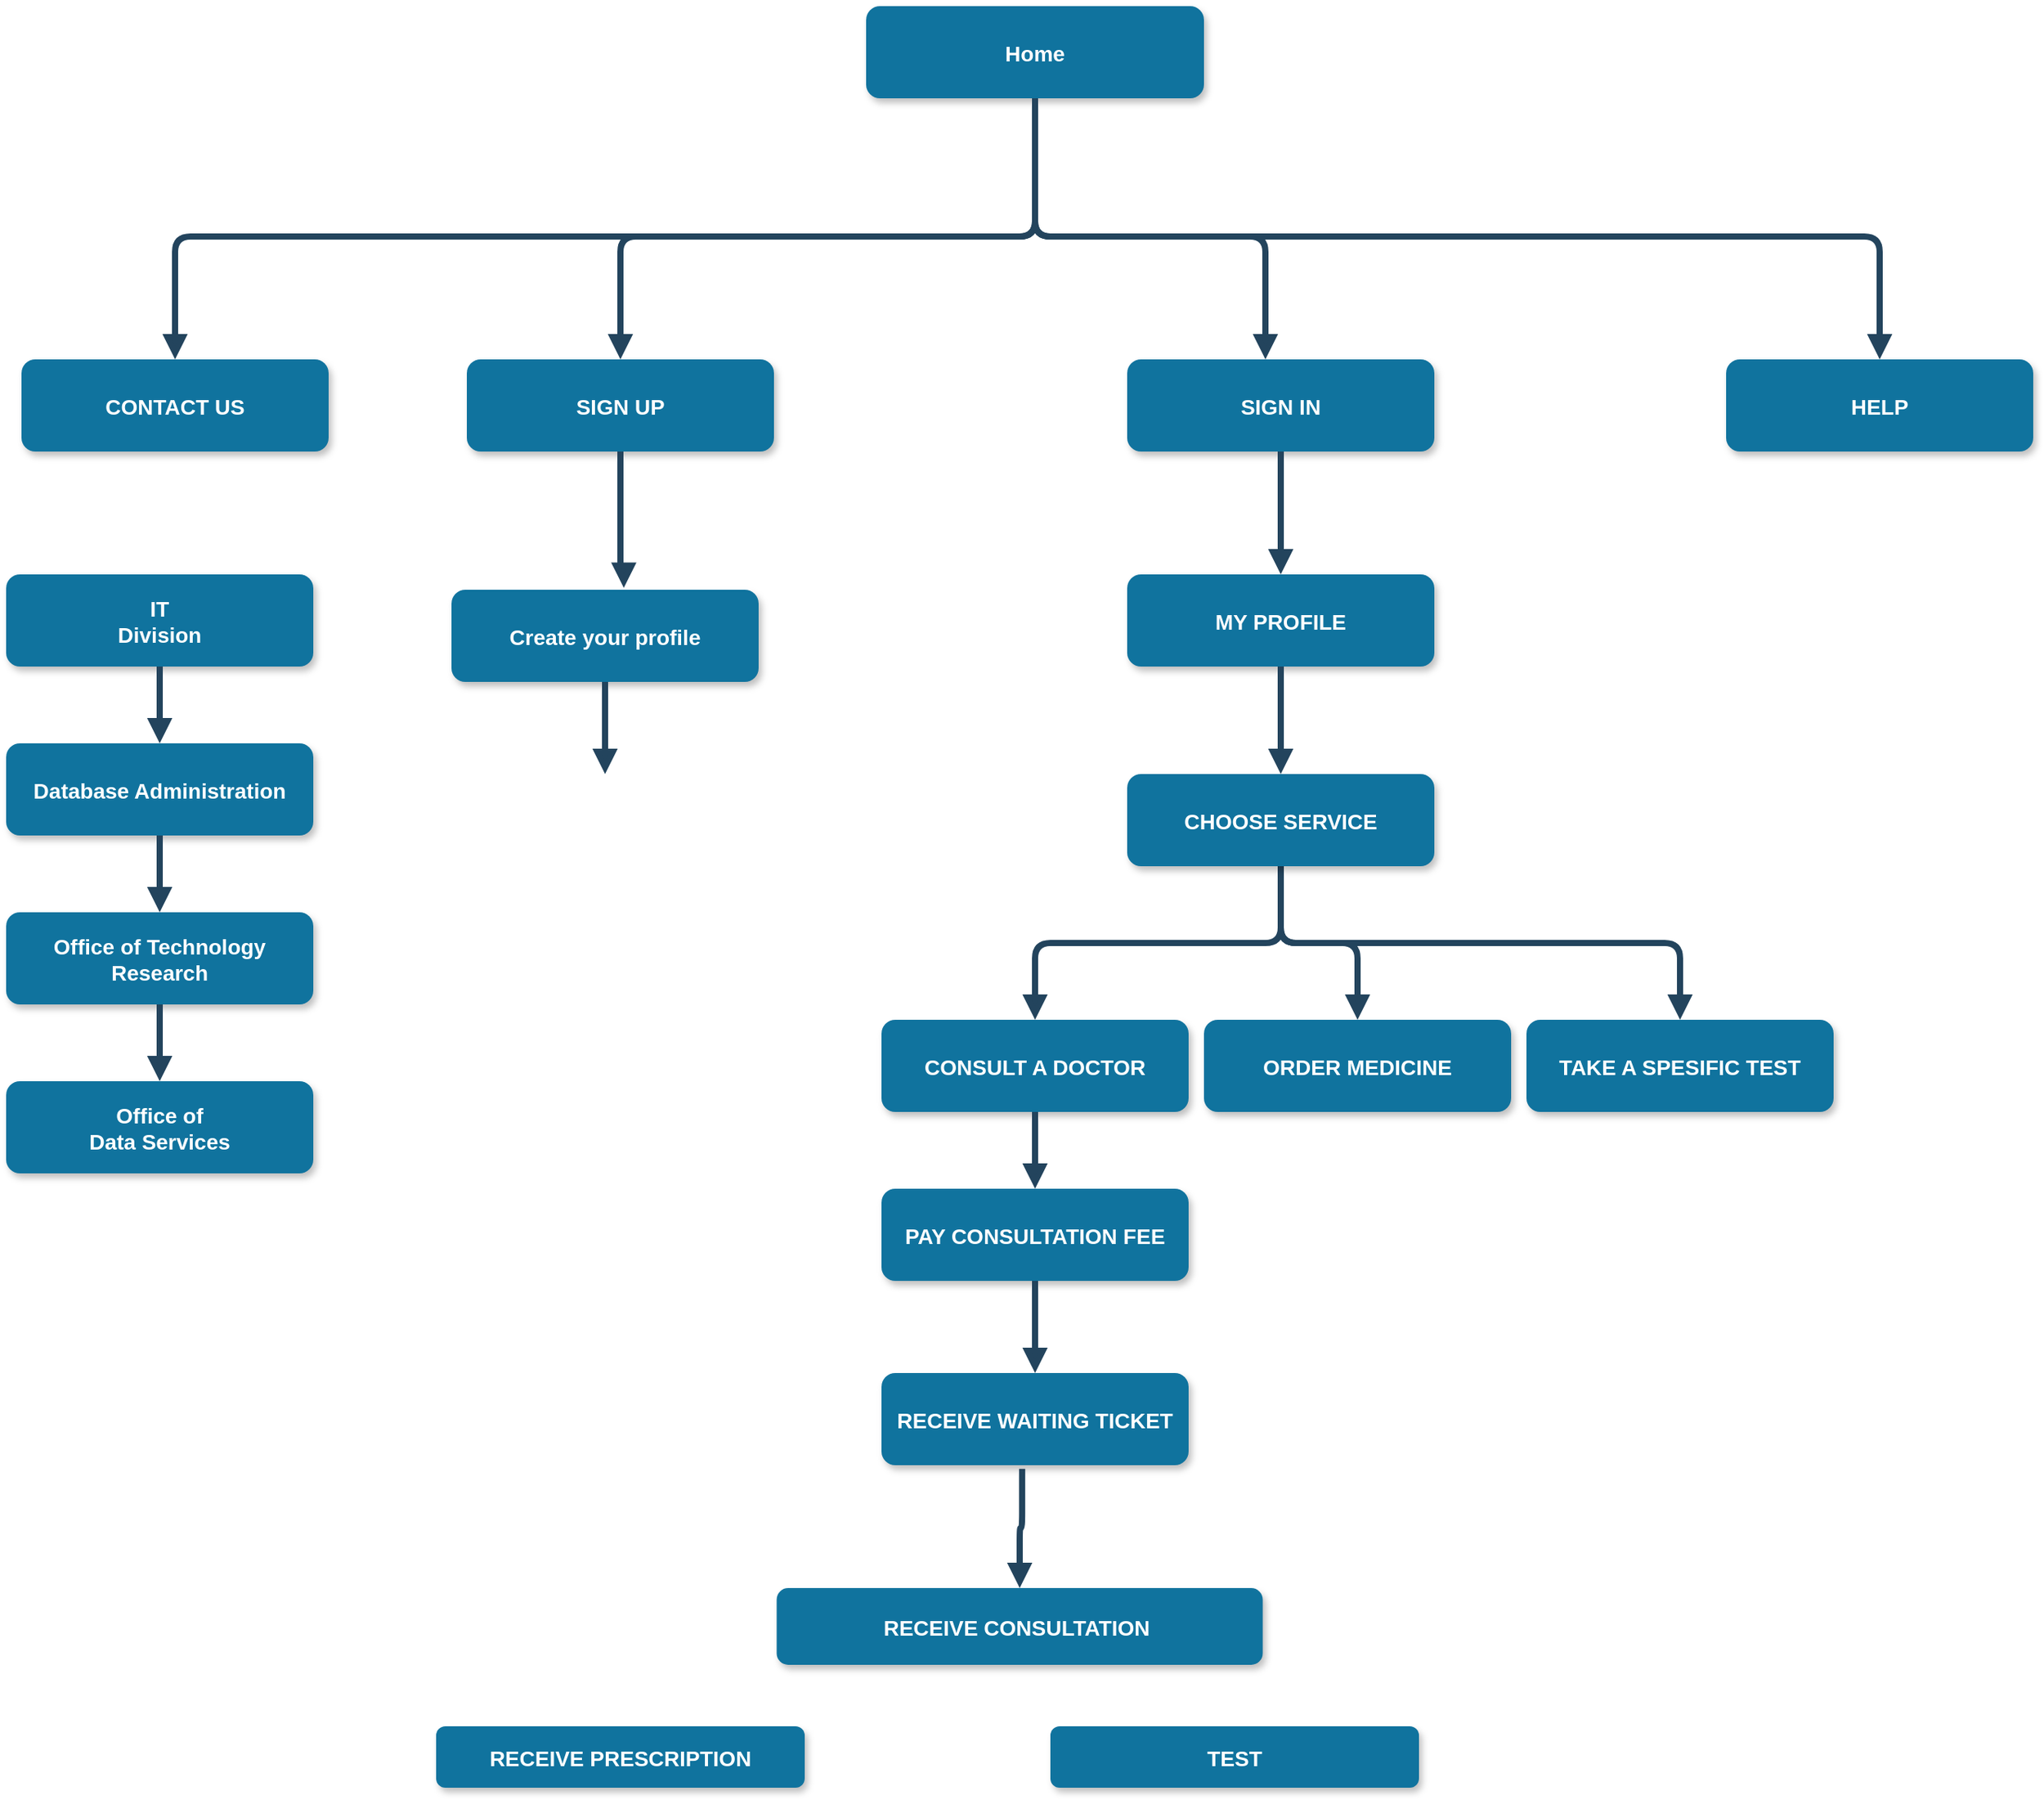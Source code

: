 <mxfile version="20.8.20" type="device"><diagram name="Page-1" id="97916047-d0de-89f5-080d-49f4d83e522f"><mxGraphModel dx="1454" dy="2082.5" grid="1" gridSize="10" guides="1" tooltips="1" connect="1" arrows="1" fold="1" page="1" pageScale="1.5" pageWidth="1169" pageHeight="827" background="none" math="0" shadow="0"><root><mxCell id="0"/><mxCell id="1" parent="0"/><mxCell id="3" value="Home" style="rounded=1;fillColor=#10739E;strokeColor=none;shadow=1;gradientColor=none;fontStyle=1;fontColor=#FFFFFF;fontSize=14;" parent="1" vertex="1"><mxGeometry x="770" y="-20" width="220" height="60" as="geometry"/></mxCell><mxCell id="4" value="CONTACT US" style="rounded=1;fillColor=#10739E;strokeColor=none;shadow=1;gradientColor=none;fontStyle=1;fontColor=#FFFFFF;fontSize=14;" parent="1" vertex="1"><mxGeometry x="220" y="210" width="200" height="60" as="geometry"/></mxCell><mxCell id="5" value="SIGN UP" style="rounded=1;fillColor=#10739E;strokeColor=none;shadow=1;gradientColor=none;fontStyle=1;fontColor=#FFFFFF;fontSize=14;" parent="1" vertex="1"><mxGeometry x="510" y="210" width="200" height="60" as="geometry"/></mxCell><mxCell id="6" value="SIGN IN" style="rounded=1;fillColor=#10739E;strokeColor=none;shadow=1;gradientColor=none;fontStyle=1;fontColor=#FFFFFF;fontSize=14;" parent="1" vertex="1"><mxGeometry x="940" y="210" width="200" height="60" as="geometry"/></mxCell><mxCell id="8" value="Create your profile" style="rounded=1;fillColor=#10739E;strokeColor=none;shadow=1;gradientColor=none;fontStyle=1;fontColor=#FFFFFF;fontSize=14;" parent="1" vertex="1"><mxGeometry x="500" y="360" width="200" height="60" as="geometry"/></mxCell><mxCell id="13" value="IT&#10;Division" style="rounded=1;fillColor=#10739E;strokeColor=none;shadow=1;gradientColor=none;fontStyle=1;fontColor=#FFFFFF;fontSize=14;" parent="1" vertex="1"><mxGeometry x="210" y="350" width="200" height="60" as="geometry"/></mxCell><mxCell id="14" value="Database Administration" style="rounded=1;fillColor=#10739E;strokeColor=none;shadow=1;gradientColor=none;fontStyle=1;fontColor=#FFFFFF;fontSize=14;" parent="1" vertex="1"><mxGeometry x="210" y="460" width="200" height="60" as="geometry"/></mxCell><mxCell id="15" value="Office of Technology &#10;Research" style="rounded=1;fillColor=#10739E;strokeColor=none;shadow=1;gradientColor=none;fontStyle=1;fontColor=#FFFFFF;fontSize=14;" parent="1" vertex="1"><mxGeometry x="210" y="570" width="200" height="60" as="geometry"/></mxCell><mxCell id="16" value="Office of&#10;Data Services" style="rounded=1;fillColor=#10739E;strokeColor=none;shadow=1;gradientColor=none;fontStyle=1;fontColor=#FFFFFF;fontSize=14;" parent="1" vertex="1"><mxGeometry x="210" y="680" width="200" height="60" as="geometry"/></mxCell><mxCell id="23" value="MY PROFILE" style="rounded=1;fillColor=#10739E;strokeColor=none;shadow=1;gradientColor=none;fontStyle=1;fontColor=#FFFFFF;fontSize=14;" parent="1" vertex="1"><mxGeometry x="940" y="350" width="200" height="60" as="geometry"/></mxCell><mxCell id="24" value="CONSULT A DOCTOR" style="rounded=1;fillColor=#10739E;strokeColor=none;shadow=1;gradientColor=none;fontStyle=1;fontColor=#FFFFFF;fontSize=14;" parent="1" vertex="1"><mxGeometry x="780" y="640" width="200" height="60" as="geometry"/></mxCell><mxCell id="25" value="ORDER MEDICINE" style="rounded=1;fillColor=#10739E;strokeColor=none;shadow=1;gradientColor=none;fontStyle=1;fontColor=#FFFFFF;fontSize=14;" parent="1" vertex="1"><mxGeometry x="990" y="640" width="200" height="60" as="geometry"/></mxCell><mxCell id="26" value="TAKE A SPESIFIC TEST" style="rounded=1;fillColor=#10739E;strokeColor=none;shadow=1;gradientColor=none;fontStyle=1;fontColor=#FFFFFF;fontSize=14;" parent="1" vertex="1"><mxGeometry x="1200" y="640" width="200" height="60" as="geometry"/></mxCell><mxCell id="30" value="" style="edgeStyle=elbowEdgeStyle;elbow=vertical;strokeWidth=4;endArrow=block;endFill=1;fontStyle=1;strokeColor=#23445D;" parent="1" source="3" target="5" edge="1"><mxGeometry x="120" y="-40" width="100" height="100" as="geometry"><mxPoint x="120" y="60" as="sourcePoint"/><mxPoint x="220" y="-40" as="targetPoint"/><Array as="points"><mxPoint x="750" y="130"/></Array></mxGeometry></mxCell><mxCell id="31" value="" style="edgeStyle=elbowEdgeStyle;elbow=vertical;strokeWidth=4;endArrow=block;endFill=1;fontStyle=1;strokeColor=#23445D;" parent="1" source="3" target="4" edge="1"><mxGeometry x="120" y="-40" width="100" height="100" as="geometry"><mxPoint x="120" y="60" as="sourcePoint"/><mxPoint x="220" y="-40" as="targetPoint"/><Array as="points"><mxPoint x="720" y="130"/><mxPoint x="870" y="130"/></Array></mxGeometry></mxCell><mxCell id="32" value="" style="edgeStyle=elbowEdgeStyle;elbow=vertical;strokeWidth=4;endArrow=block;endFill=1;fontStyle=1;strokeColor=#23445D;" parent="1" source="3" target="6" edge="1"><mxGeometry x="120" y="-40" width="100" height="100" as="geometry"><mxPoint x="120" y="60" as="sourcePoint"/><mxPoint x="220" y="-40" as="targetPoint"/><Array as="points"><mxPoint x="1030" y="130"/></Array></mxGeometry></mxCell><mxCell id="38" value="" style="edgeStyle=elbowEdgeStyle;elbow=vertical;strokeWidth=4;endArrow=block;endFill=1;fontStyle=1;strokeColor=#23445D;" parent="1" source="8" edge="1"><mxGeometry x="160" y="-40" width="100" height="100" as="geometry"><mxPoint x="160" y="60" as="sourcePoint"/><mxPoint x="600" y="480" as="targetPoint"/></mxGeometry></mxCell><mxCell id="42" value="" style="edgeStyle=elbowEdgeStyle;elbow=vertical;strokeWidth=4;endArrow=block;endFill=1;fontStyle=1;strokeColor=#23445D;" parent="1" source="13" target="14" edge="1"><mxGeometry x="160" y="-40" width="100" height="100" as="geometry"><mxPoint x="160" y="60" as="sourcePoint"/><mxPoint x="260" y="-40" as="targetPoint"/></mxGeometry></mxCell><mxCell id="43" value="" style="edgeStyle=elbowEdgeStyle;elbow=vertical;strokeWidth=4;endArrow=block;endFill=1;fontStyle=1;strokeColor=#23445D;" parent="1" source="14" target="15" edge="1"><mxGeometry x="160" y="-30" width="100" height="100" as="geometry"><mxPoint x="160" y="70" as="sourcePoint"/><mxPoint x="260" y="-30" as="targetPoint"/></mxGeometry></mxCell><mxCell id="44" value="" style="edgeStyle=elbowEdgeStyle;elbow=vertical;strokeWidth=4;endArrow=block;endFill=1;fontStyle=1;strokeColor=#23445D;" parent="1" source="15" target="16" edge="1"><mxGeometry x="160" y="-20" width="100" height="100" as="geometry"><mxPoint x="160" y="80" as="sourcePoint"/><mxPoint x="260" y="-20" as="targetPoint"/></mxGeometry></mxCell><mxCell id="50" value="" style="edgeStyle=elbowEdgeStyle;elbow=vertical;strokeWidth=4;endArrow=block;endFill=1;fontStyle=1;strokeColor=#23445D;exitX=0.5;exitY=1;exitDx=0;exitDy=0;" parent="1" source="6M7vYyXQzNRqvW3Xxc31-70" target="24" edge="1"><mxGeometry x="170" y="-40" width="100" height="100" as="geometry"><mxPoint x="170" y="60" as="sourcePoint"/><mxPoint x="270" y="-40" as="targetPoint"/></mxGeometry></mxCell><mxCell id="51" value="" style="edgeStyle=elbowEdgeStyle;elbow=vertical;strokeWidth=4;endArrow=block;endFill=1;fontStyle=1;strokeColor=#23445D;exitX=0.5;exitY=1;exitDx=0;exitDy=0;" parent="1" source="6M7vYyXQzNRqvW3Xxc31-70" target="25" edge="1"><mxGeometry x="170" y="-30" width="100" height="100" as="geometry"><mxPoint x="880" y="420" as="sourcePoint"/><mxPoint x="270" y="-30" as="targetPoint"/></mxGeometry></mxCell><mxCell id="52" value="" style="edgeStyle=elbowEdgeStyle;elbow=vertical;strokeWidth=4;endArrow=block;endFill=1;fontStyle=1;strokeColor=#23445D;exitX=0.5;exitY=1;exitDx=0;exitDy=0;" parent="1" source="6M7vYyXQzNRqvW3Xxc31-70" target="26" edge="1"><mxGeometry x="170" y="-20" width="100" height="100" as="geometry"><mxPoint x="880" y="410" as="sourcePoint"/><mxPoint x="270" y="-20" as="targetPoint"/></mxGeometry></mxCell><mxCell id="6M7vYyXQzNRqvW3Xxc31-56" value="" style="edgeStyle=elbowEdgeStyle;elbow=vertical;strokeWidth=4;endArrow=block;endFill=1;fontStyle=1;strokeColor=#23445D;exitX=0.5;exitY=1;exitDx=0;exitDy=0;entryX=0.5;entryY=0;entryDx=0;entryDy=0;" edge="1" parent="1" source="3" target="6M7vYyXQzNRqvW3Xxc31-57"><mxGeometry x="350" y="-30" width="100" height="100" as="geometry"><mxPoint x="1100" y="210" as="sourcePoint"/><mxPoint x="1300" y="260" as="targetPoint"/><Array as="points"><mxPoint x="1210" y="130"/><mxPoint x="1170" y="150"/><mxPoint x="1140" y="230"/></Array></mxGeometry></mxCell><mxCell id="6M7vYyXQzNRqvW3Xxc31-57" value="HELP" style="rounded=1;fillColor=#10739E;strokeColor=none;shadow=1;gradientColor=none;fontStyle=1;fontColor=#FFFFFF;fontSize=14;" vertex="1" parent="1"><mxGeometry x="1330" y="210" width="200" height="60" as="geometry"/></mxCell><mxCell id="6M7vYyXQzNRqvW3Xxc31-61" value="" style="edgeStyle=elbowEdgeStyle;elbow=vertical;strokeWidth=4;endArrow=block;endFill=1;fontStyle=1;strokeColor=#23445D;entryX=0.561;entryY=-0.021;entryDx=0;entryDy=0;entryPerimeter=0;" edge="1" parent="1" source="5" target="8"><mxGeometry x="159.71" y="-110" width="100" height="100" as="geometry"><mxPoint x="609.71" y="320" as="sourcePoint"/><mxPoint x="609.71" y="390" as="targetPoint"/><Array as="points"><mxPoint x="610" y="350"/></Array></mxGeometry></mxCell><mxCell id="6M7vYyXQzNRqvW3Xxc31-62" value="" style="edgeStyle=elbowEdgeStyle;elbow=vertical;strokeWidth=4;endArrow=block;endFill=1;fontStyle=1;strokeColor=#23445D;entryX=0.5;entryY=0;entryDx=0;entryDy=0;" edge="1" parent="1" source="6" target="23"><mxGeometry x="140" y="-170" width="100" height="100" as="geometry"><mxPoint x="1260" y="340" as="sourcePoint"/><mxPoint x="950" y="320" as="targetPoint"/></mxGeometry></mxCell><mxCell id="6M7vYyXQzNRqvW3Xxc31-63" value="RECEIVE WAITING TICKET" style="rounded=1;fillColor=#10739E;strokeColor=none;shadow=1;gradientColor=none;fontStyle=1;fontColor=#FFFFFF;fontSize=14;" vertex="1" parent="1"><mxGeometry x="780" y="870" width="200" height="60" as="geometry"/></mxCell><mxCell id="6M7vYyXQzNRqvW3Xxc31-65" value="RECEIVE CONSULTATION " style="rounded=1;fillColor=#10739E;strokeColor=none;shadow=1;gradientColor=none;fontStyle=1;fontColor=#FFFFFF;fontSize=14;" vertex="1" parent="1"><mxGeometry x="711.75" y="1010" width="316.5" height="50" as="geometry"/></mxCell><mxCell id="6M7vYyXQzNRqvW3Xxc31-67" value="PAY CONSULTATION FEE" style="rounded=1;fillColor=#10739E;strokeColor=none;shadow=1;gradientColor=none;fontStyle=1;fontColor=#FFFFFF;fontSize=14;" vertex="1" parent="1"><mxGeometry x="780" y="750" width="200" height="60" as="geometry"/></mxCell><mxCell id="6M7vYyXQzNRqvW3Xxc31-68" value="" style="edgeStyle=elbowEdgeStyle;elbow=vertical;strokeWidth=4;endArrow=block;endFill=1;fontStyle=1;strokeColor=#23445D;exitX=0.5;exitY=1;exitDx=0;exitDy=0;entryX=0.5;entryY=0;entryDx=0;entryDy=0;" edge="1" parent="1" source="24" target="6M7vYyXQzNRqvW3Xxc31-67"><mxGeometry x="340" y="130" width="100" height="100" as="geometry"><mxPoint x="1050" y="590" as="sourcePoint"/><mxPoint x="1050" y="680" as="targetPoint"/></mxGeometry></mxCell><mxCell id="6M7vYyXQzNRqvW3Xxc31-69" value="" style="edgeStyle=elbowEdgeStyle;elbow=vertical;strokeWidth=4;endArrow=block;endFill=1;fontStyle=1;strokeColor=#23445D;exitX=0.5;exitY=1;exitDx=0;exitDy=0;" edge="1" parent="1" source="6M7vYyXQzNRqvW3Xxc31-67" target="6M7vYyXQzNRqvW3Xxc31-63"><mxGeometry x="370" y="310" width="100" height="100" as="geometry"><mxPoint x="910" y="750" as="sourcePoint"/><mxPoint x="930" y="850" as="targetPoint"/></mxGeometry></mxCell><mxCell id="6M7vYyXQzNRqvW3Xxc31-70" value="CHOOSE SERVICE" style="rounded=1;fillColor=#10739E;strokeColor=none;shadow=1;gradientColor=none;fontStyle=1;fontColor=#FFFFFF;fontSize=14;" vertex="1" parent="1"><mxGeometry x="940" y="480" width="200" height="60" as="geometry"/></mxCell><mxCell id="6M7vYyXQzNRqvW3Xxc31-72" value="" style="edgeStyle=elbowEdgeStyle;elbow=vertical;strokeWidth=4;endArrow=block;endFill=1;fontStyle=1;strokeColor=#23445D;exitX=0.5;exitY=1;exitDx=0;exitDy=0;entryX=0.5;entryY=0;entryDx=0;entryDy=0;" edge="1" parent="1" source="23" target="6M7vYyXQzNRqvW3Xxc31-70"><mxGeometry x="-30" y="-45" width="100" height="100" as="geometry"><mxPoint x="1000" y="440" as="sourcePoint"/><mxPoint x="800" y="440" as="targetPoint"/></mxGeometry></mxCell><mxCell id="6M7vYyXQzNRqvW3Xxc31-73" value="" style="edgeStyle=elbowEdgeStyle;elbow=vertical;strokeWidth=4;endArrow=block;endFill=1;fontStyle=1;strokeColor=#23445D;exitX=0.458;exitY=1.039;exitDx=0;exitDy=0;exitPerimeter=0;" edge="1" parent="1" source="6M7vYyXQzNRqvW3Xxc31-63" target="6M7vYyXQzNRqvW3Xxc31-65"><mxGeometry x="620" y="410" width="100" height="100" as="geometry"><mxPoint x="1150" y="910" as="sourcePoint"/><mxPoint x="1150" y="990" as="targetPoint"/></mxGeometry></mxCell><mxCell id="6M7vYyXQzNRqvW3Xxc31-74" value="RECEIVE PRESCRIPTION" style="rounded=1;fillColor=#10739E;strokeColor=none;shadow=1;gradientColor=none;fontStyle=1;fontColor=#FFFFFF;fontSize=14;" vertex="1" parent="1"><mxGeometry x="490" y="1100" width="240" height="40" as="geometry"/></mxCell><mxCell id="6M7vYyXQzNRqvW3Xxc31-75" value="TEST" style="rounded=1;fillColor=#10739E;strokeColor=none;shadow=1;gradientColor=none;fontStyle=1;fontColor=#FFFFFF;fontSize=14;" vertex="1" parent="1"><mxGeometry x="890" y="1100" width="240" height="40" as="geometry"/></mxCell></root></mxGraphModel></diagram></mxfile>